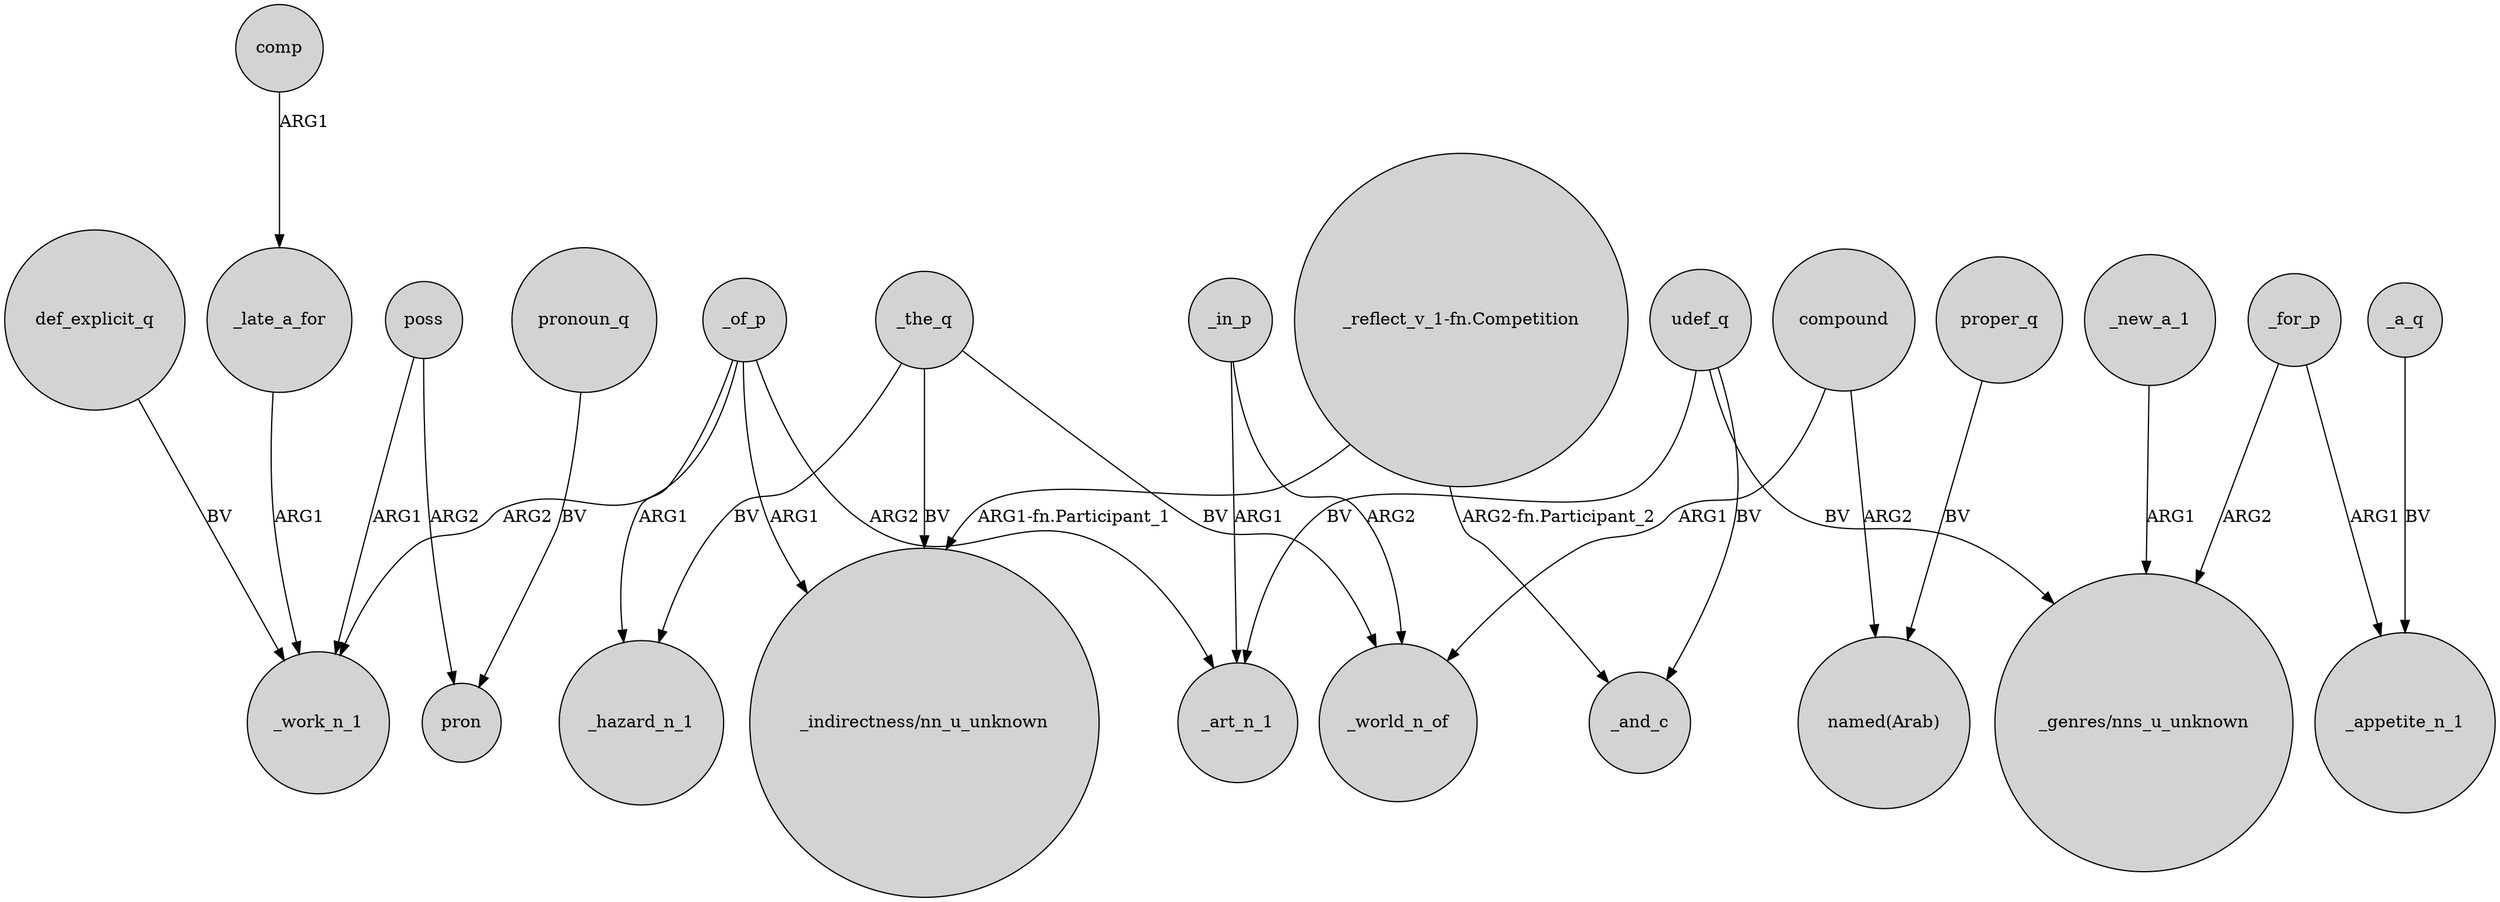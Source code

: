 digraph {
	node [shape=circle style=filled]
	_late_a_for -> _work_n_1 [label=ARG1]
	udef_q -> "_genres/nns_u_unknown" [label=BV]
	proper_q -> "named(Arab)" [label=BV]
	_the_q -> _hazard_n_1 [label=BV]
	_of_p -> _work_n_1 [label=ARG2]
	udef_q -> _and_c [label=BV]
	_for_p -> "_genres/nns_u_unknown" [label=ARG2]
	"_reflect_v_1-fn.Competition" -> _and_c [label="ARG2-fn.Participant_2"]
	pronoun_q -> pron [label=BV]
	_in_p -> _world_n_of [label=ARG2]
	poss -> pron [label=ARG2]
	_a_q -> _appetite_n_1 [label=BV]
	_of_p -> _art_n_1 [label=ARG2]
	poss -> _work_n_1 [label=ARG1]
	compound -> "named(Arab)" [label=ARG2]
	comp -> _late_a_for [label=ARG1]
	_new_a_1 -> "_genres/nns_u_unknown" [label=ARG1]
	_the_q -> "_indirectness/nn_u_unknown" [label=BV]
	compound -> _world_n_of [label=ARG1]
	"_reflect_v_1-fn.Competition" -> "_indirectness/nn_u_unknown" [label="ARG1-fn.Participant_1"]
	_of_p -> _hazard_n_1 [label=ARG1]
	udef_q -> _art_n_1 [label=BV]
	_in_p -> _art_n_1 [label=ARG1]
	_for_p -> _appetite_n_1 [label=ARG1]
	def_explicit_q -> _work_n_1 [label=BV]
	_of_p -> "_indirectness/nn_u_unknown" [label=ARG1]
	_the_q -> _world_n_of [label=BV]
}
